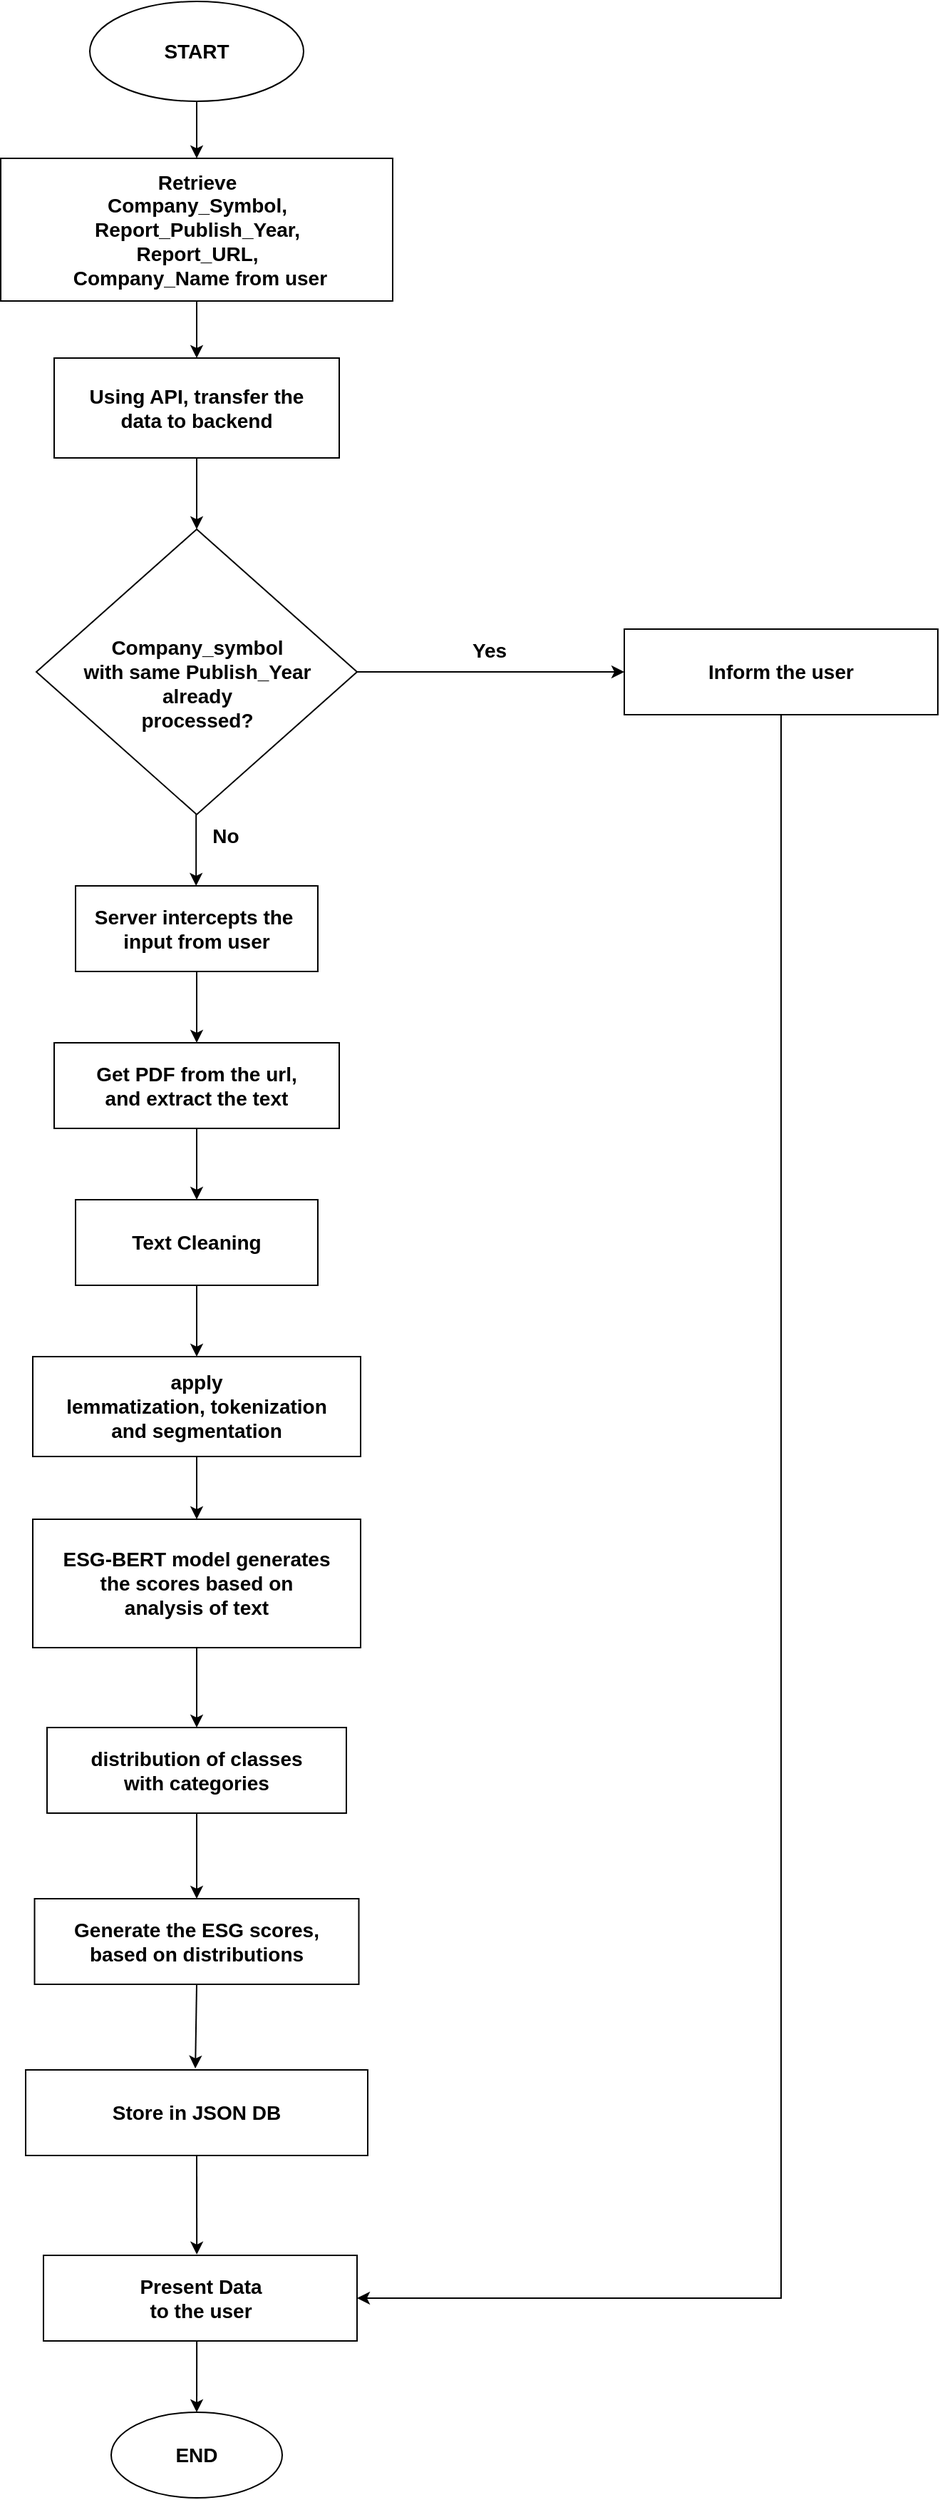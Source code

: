 <mxfile version="22.0.4" type="google">
  <diagram name="Page-1" id="sVbX8MlKyK_5I4G1na8V">
    <mxGraphModel grid="1" page="1" gridSize="10" guides="1" tooltips="1" connect="1" arrows="1" fold="1" pageScale="1" pageWidth="827" pageHeight="1169" background="#ffffff" math="0" shadow="0">
      <root>
        <mxCell id="0" />
        <mxCell id="1" parent="0" />
        <mxCell id="QUEmdY7utOQCfvG_pKkY-4" style="edgeStyle=orthogonalEdgeStyle;rounded=0;orthogonalLoop=1;jettySize=auto;html=1;exitX=0.5;exitY=1;exitDx=0;exitDy=0;entryX=0.5;entryY=0;entryDx=0;entryDy=0;" edge="1" parent="1" source="QUEmdY7utOQCfvG_pKkY-5" target="QUEmdY7utOQCfvG_pKkY-7">
          <mxGeometry relative="1" as="geometry" />
        </mxCell>
        <mxCell id="QUEmdY7utOQCfvG_pKkY-5" value="&lt;span style=&quot;font-size: 14px;&quot;&gt;&lt;b&gt;START&lt;br&gt;&lt;/b&gt;&lt;/span&gt;" style="ellipse;whiteSpace=wrap;html=1;" vertex="1" parent="1">
          <mxGeometry x="355" y="40" width="150" height="70" as="geometry" />
        </mxCell>
        <mxCell id="QUEmdY7utOQCfvG_pKkY-6" style="edgeStyle=orthogonalEdgeStyle;rounded=0;orthogonalLoop=1;jettySize=auto;html=1;exitX=0.5;exitY=1;exitDx=0;exitDy=0;entryX=0.5;entryY=0;entryDx=0;entryDy=0;" edge="1" parent="1" source="QUEmdY7utOQCfvG_pKkY-7" target="QUEmdY7utOQCfvG_pKkY-9">
          <mxGeometry relative="1" as="geometry">
            <mxPoint x="430" y="330" as="targetPoint" />
            <Array as="points">
              <mxPoint x="430" y="290" />
              <mxPoint x="430" y="360" />
            </Array>
          </mxGeometry>
        </mxCell>
        <mxCell id="QUEmdY7utOQCfvG_pKkY-7" value="&lt;font style=&quot;font-size: 14px;&quot;&gt;&lt;b&gt;Retrieve &lt;br&gt;Company_Symbol, Report_Publish_Year, &lt;br&gt;Report_URL,&lt;br&gt;&amp;nbsp;Company_Name from user&lt;/b&gt;&lt;/font&gt;" style="rounded=0;whiteSpace=wrap;html=1;" vertex="1" parent="1">
          <mxGeometry x="292.5" y="150" width="275" height="100" as="geometry" />
        </mxCell>
        <mxCell id="QUEmdY7utOQCfvG_pKkY-8" style="edgeStyle=orthogonalEdgeStyle;rounded=0;orthogonalLoop=1;jettySize=auto;html=1;" edge="1" parent="1" source="QUEmdY7utOQCfvG_pKkY-9">
          <mxGeometry relative="1" as="geometry">
            <mxPoint x="430" y="410" as="targetPoint" />
          </mxGeometry>
        </mxCell>
        <mxCell id="QUEmdY7utOQCfvG_pKkY-9" value="&lt;font style=&quot;font-size: 14px;&quot;&gt;&lt;b&gt;Using API, transfer the &lt;br&gt;data to backend&lt;/b&gt;&lt;/font&gt;" style="rounded=0;whiteSpace=wrap;html=1;" vertex="1" parent="1">
          <mxGeometry x="330" y="290" width="200" height="70" as="geometry" />
        </mxCell>
        <mxCell id="QUEmdY7utOQCfvG_pKkY-11" style="edgeStyle=orthogonalEdgeStyle;rounded=0;orthogonalLoop=1;jettySize=auto;html=1;exitX=1;exitY=0.5;exitDx=0;exitDy=0;entryX=0;entryY=0.5;entryDx=0;entryDy=0;" edge="1" parent="1" source="QUEmdY7utOQCfvG_pKkY-10" target="QUEmdY7utOQCfvG_pKkY-16">
          <mxGeometry relative="1" as="geometry">
            <mxPoint x="640" y="640" as="targetPoint" />
          </mxGeometry>
        </mxCell>
        <mxCell id="QUEmdY7utOQCfvG_pKkY-13" style="edgeStyle=orthogonalEdgeStyle;rounded=0;orthogonalLoop=1;jettySize=auto;html=1;exitX=0.5;exitY=1;exitDx=0;exitDy=0;" edge="1" parent="1">
          <mxGeometry relative="1" as="geometry">
            <mxPoint x="429.59" y="660" as="targetPoint" />
            <mxPoint x="429.59" y="450" as="sourcePoint" />
          </mxGeometry>
        </mxCell>
        <mxCell id="QUEmdY7utOQCfvG_pKkY-10" value="&lt;font style=&quot;font-size: 14px;&quot;&gt;&lt;b&gt;&lt;br&gt;Company_symbol &lt;br&gt;with same Publish_Year &lt;br&gt;already&lt;br&gt;processed?&lt;/b&gt;&lt;/font&gt;" style="rhombus;whiteSpace=wrap;html=1;" vertex="1" parent="1">
          <mxGeometry x="317.5" y="410" width="225" height="200" as="geometry" />
        </mxCell>
        <mxCell id="QUEmdY7utOQCfvG_pKkY-12" value="&lt;font style=&quot;font-size: 14px;&quot;&gt;&lt;b&gt;Yes&lt;/b&gt;&lt;/font&gt;" style="text;html=1;align=center;verticalAlign=middle;resizable=0;points=[];autosize=1;strokeColor=none;fillColor=none;" vertex="1" parent="1">
          <mxGeometry x="610" y="480" width="50" height="30" as="geometry" />
        </mxCell>
        <mxCell id="QUEmdY7utOQCfvG_pKkY-14" value="&lt;font style=&quot;font-size: 14px;&quot;&gt;&lt;b&gt;No&lt;/b&gt;&lt;/font&gt;" style="text;html=1;align=center;verticalAlign=middle;resizable=0;points=[];autosize=1;strokeColor=none;fillColor=none;" vertex="1" parent="1">
          <mxGeometry x="430" y="610" width="40" height="30" as="geometry" />
        </mxCell>
        <mxCell id="QUEmdY7utOQCfvG_pKkY-16" value="&lt;b&gt;&lt;font style=&quot;font-size: 14px;&quot;&gt;Inform the user&lt;br&gt;&lt;/font&gt;&lt;/b&gt;" style="rounded=0;whiteSpace=wrap;html=1;" vertex="1" parent="1">
          <mxGeometry x="730" y="480" width="220" height="60" as="geometry" />
        </mxCell>
        <mxCell id="QUEmdY7utOQCfvG_pKkY-17" value="&lt;font style=&quot;font-size: 14px;&quot;&gt;&lt;b&gt;Server intercepts the&amp;nbsp;&lt;br&gt;input from user&lt;br&gt;&lt;/b&gt;&lt;/font&gt;" style="rounded=0;whiteSpace=wrap;html=1;" vertex="1" parent="1">
          <mxGeometry x="345" y="660" width="170" height="60" as="geometry" />
        </mxCell>
        <mxCell id="QUEmdY7utOQCfvG_pKkY-19" value="&lt;font style=&quot;font-size: 14px;&quot;&gt;&lt;b&gt;Get PDF from the url, &lt;br&gt;and extract the text&lt;/b&gt;&lt;/font&gt;" style="rounded=0;whiteSpace=wrap;html=1;" vertex="1" parent="1">
          <mxGeometry x="330" y="770" width="200" height="60" as="geometry" />
        </mxCell>
        <mxCell id="QUEmdY7utOQCfvG_pKkY-22" style="edgeStyle=orthogonalEdgeStyle;rounded=0;orthogonalLoop=1;jettySize=auto;html=1;exitX=0.5;exitY=1;exitDx=0;exitDy=0;" edge="1" parent="1" source="QUEmdY7utOQCfvG_pKkY-21">
          <mxGeometry relative="1" as="geometry">
            <mxPoint x="430" y="990" as="targetPoint" />
          </mxGeometry>
        </mxCell>
        <mxCell id="QUEmdY7utOQCfvG_pKkY-21" value="&lt;span style=&quot;font-size: 14px;&quot;&gt;&lt;b&gt;Text Cleaning&lt;/b&gt;&lt;/span&gt;" style="rounded=0;whiteSpace=wrap;html=1;" vertex="1" parent="1">
          <mxGeometry x="345" y="880" width="170" height="60" as="geometry" />
        </mxCell>
        <mxCell id="QUEmdY7utOQCfvG_pKkY-23" value="&lt;font style=&quot;font-size: 14px;&quot;&gt;&lt;b&gt;apply &lt;br&gt;lemmatization, tokenization &lt;br&gt;and segmentation&lt;/b&gt;&lt;/font&gt;" style="rounded=0;whiteSpace=wrap;html=1;" vertex="1" parent="1">
          <mxGeometry x="315" y="990" width="230" height="70" as="geometry" />
        </mxCell>
        <mxCell id="QUEmdY7utOQCfvG_pKkY-25" value="&lt;font style=&quot;font-size: 14px;&quot;&gt;&lt;b&gt;ESG-BERT model generates &lt;br&gt;the scores based on &lt;br&gt;analysis of text&lt;/b&gt;&lt;/font&gt;" style="rounded=0;whiteSpace=wrap;html=1;" vertex="1" parent="1">
          <mxGeometry x="315" y="1104" width="230" height="90" as="geometry" />
        </mxCell>
        <mxCell id="QUEmdY7utOQCfvG_pKkY-32" value="&lt;font style=&quot;font-size: 14px;&quot;&gt;&lt;b&gt;Generate the ESG scores,&lt;br&gt;based on distributions&lt;br&gt;&lt;/b&gt;&lt;/font&gt;" style="whiteSpace=wrap;html=1;" vertex="1" parent="1">
          <mxGeometry x="316.25" y="1370" width="227.5" height="60" as="geometry" />
        </mxCell>
        <mxCell id="QUEmdY7utOQCfvG_pKkY-34" value="&lt;span style=&quot;font-size: 14px;&quot;&gt;&lt;b&gt;Store in JSON DB&lt;/b&gt;&lt;/span&gt;" style="whiteSpace=wrap;html=1;" vertex="1" parent="1">
          <mxGeometry x="310" y="1490" width="240" height="60" as="geometry" />
        </mxCell>
        <mxCell id="QUEmdY7utOQCfvG_pKkY-36" value="&lt;font style=&quot;font-size: 14px;&quot;&gt;&lt;b&gt;Present Data &lt;br&gt;to the user&lt;/b&gt;&lt;/font&gt;" style="whiteSpace=wrap;html=1;" vertex="1" parent="1">
          <mxGeometry x="322.5" y="1620" width="220" height="60" as="geometry" />
        </mxCell>
        <mxCell id="QUEmdY7utOQCfvG_pKkY-42" value="&lt;b&gt;&lt;font style=&quot;font-size: 14px;&quot;&gt;END&lt;/font&gt;&lt;/b&gt;" style="ellipse;whiteSpace=wrap;html=1;" vertex="1" parent="1">
          <mxGeometry x="370" y="1730" width="120" height="60" as="geometry" />
        </mxCell>
        <mxCell id="CqqZz2mM15aNYa-wRS4h-2" value="" style="endArrow=classic;html=1;rounded=0;exitX=0.5;exitY=1;exitDx=0;exitDy=0;entryX=0.5;entryY=0;entryDx=0;entryDy=0;" edge="1" parent="1" source="QUEmdY7utOQCfvG_pKkY-17" target="QUEmdY7utOQCfvG_pKkY-19">
          <mxGeometry width="50" height="50" relative="1" as="geometry">
            <mxPoint x="410" y="780" as="sourcePoint" />
            <mxPoint x="460" y="730" as="targetPoint" />
          </mxGeometry>
        </mxCell>
        <mxCell id="CqqZz2mM15aNYa-wRS4h-3" value="" style="endArrow=classic;html=1;rounded=0;exitX=0.5;exitY=1;exitDx=0;exitDy=0;entryX=0.5;entryY=0;entryDx=0;entryDy=0;" edge="1" parent="1" source="QUEmdY7utOQCfvG_pKkY-19" target="QUEmdY7utOQCfvG_pKkY-21">
          <mxGeometry width="50" height="50" relative="1" as="geometry">
            <mxPoint x="520" y="920" as="sourcePoint" />
            <mxPoint x="570" y="870" as="targetPoint" />
          </mxGeometry>
        </mxCell>
        <mxCell id="QUEmdY7utOQCfvG_pKkY-27" value="&lt;font style=&quot;font-size: 14px;&quot;&gt;&lt;b&gt;distribution of classes &lt;br&gt;with categories&lt;/b&gt;&lt;/font&gt;" style="rounded=0;whiteSpace=wrap;html=1;" vertex="1" parent="1">
          <mxGeometry x="325" y="1250" width="210" height="60" as="geometry" />
        </mxCell>
        <mxCell id="CqqZz2mM15aNYa-wRS4h-6" value="" style="endArrow=classic;html=1;rounded=0;exitX=0.5;exitY=1;exitDx=0;exitDy=0;entryX=0.5;entryY=0;entryDx=0;entryDy=0;" edge="1" parent="1" source="QUEmdY7utOQCfvG_pKkY-23" target="QUEmdY7utOQCfvG_pKkY-25">
          <mxGeometry width="50" height="50" relative="1" as="geometry">
            <mxPoint x="260" y="1130" as="sourcePoint" />
            <mxPoint x="435" y="1100" as="targetPoint" />
          </mxGeometry>
        </mxCell>
        <mxCell id="CqqZz2mM15aNYa-wRS4h-7" value="" style="endArrow=classic;html=1;rounded=0;exitX=0.5;exitY=1;exitDx=0;exitDy=0;entryX=0.5;entryY=0;entryDx=0;entryDy=0;" edge="1" parent="1" source="QUEmdY7utOQCfvG_pKkY-25" target="QUEmdY7utOQCfvG_pKkY-27">
          <mxGeometry width="50" height="50" relative="1" as="geometry">
            <mxPoint x="240" y="1290" as="sourcePoint" />
            <mxPoint x="435" y="1250" as="targetPoint" />
          </mxGeometry>
        </mxCell>
        <mxCell id="CqqZz2mM15aNYa-wRS4h-8" value="" style="endArrow=classic;html=1;rounded=0;exitX=0.5;exitY=1;exitDx=0;exitDy=0;entryX=0.5;entryY=0;entryDx=0;entryDy=0;" edge="1" parent="1" source="QUEmdY7utOQCfvG_pKkY-27" target="QUEmdY7utOQCfvG_pKkY-32">
          <mxGeometry width="50" height="50" relative="1" as="geometry">
            <mxPoint x="780" y="1410" as="sourcePoint" />
            <mxPoint x="437.5" y="1360" as="targetPoint" />
          </mxGeometry>
        </mxCell>
        <mxCell id="CqqZz2mM15aNYa-wRS4h-11" value="" style="endArrow=classic;html=1;rounded=0;exitX=0.5;exitY=1;exitDx=0;exitDy=0;entryX=0.496;entryY=-0.017;entryDx=0;entryDy=0;entryPerimeter=0;" edge="1" parent="1" target="QUEmdY7utOQCfvG_pKkY-34" source="QUEmdY7utOQCfvG_pKkY-32">
          <mxGeometry width="50" height="50" relative="1" as="geometry">
            <mxPoint x="436.615" y="1650" as="sourcePoint" />
            <mxPoint x="435.88" y="1689.88" as="targetPoint" />
          </mxGeometry>
        </mxCell>
        <mxCell id="CqqZz2mM15aNYa-wRS4h-13" value="" style="endArrow=classic;html=1;rounded=0;exitX=0.5;exitY=1;exitDx=0;exitDy=0;entryX=0.489;entryY=-0.01;entryDx=0;entryDy=0;entryPerimeter=0;" edge="1" parent="1" source="QUEmdY7utOQCfvG_pKkY-34" target="QUEmdY7utOQCfvG_pKkY-36">
          <mxGeometry width="50" height="50" relative="1" as="geometry">
            <mxPoint x="650" y="1810" as="sourcePoint" />
            <mxPoint x="440" y="1800" as="targetPoint" />
          </mxGeometry>
        </mxCell>
        <mxCell id="CqqZz2mM15aNYa-wRS4h-14" value="" style="endArrow=classic;html=1;rounded=0;exitX=0.489;exitY=0.993;exitDx=0;exitDy=0;entryX=0.5;entryY=0;entryDx=0;entryDy=0;exitPerimeter=0;" edge="1" parent="1" source="QUEmdY7utOQCfvG_pKkY-36" target="QUEmdY7utOQCfvG_pKkY-42">
          <mxGeometry width="50" height="50" relative="1" as="geometry">
            <mxPoint x="590" y="1980" as="sourcePoint" />
            <mxPoint x="640" y="1930" as="targetPoint" />
          </mxGeometry>
        </mxCell>
        <mxCell id="CqqZz2mM15aNYa-wRS4h-15" value="" style="endArrow=classic;html=1;rounded=0;exitX=0.5;exitY=1;exitDx=0;exitDy=0;entryX=1;entryY=0.5;entryDx=0;entryDy=0;" edge="1" parent="1" source="QUEmdY7utOQCfvG_pKkY-16" target="QUEmdY7utOQCfvG_pKkY-36">
          <mxGeometry width="50" height="50" relative="1" as="geometry">
            <mxPoint x="1220" y="1220" as="sourcePoint" />
            <mxPoint x="840" y="1960" as="targetPoint" />
            <Array as="points">
              <mxPoint x="840" y="1650" />
            </Array>
          </mxGeometry>
        </mxCell>
      </root>
    </mxGraphModel>
  </diagram>
</mxfile>
